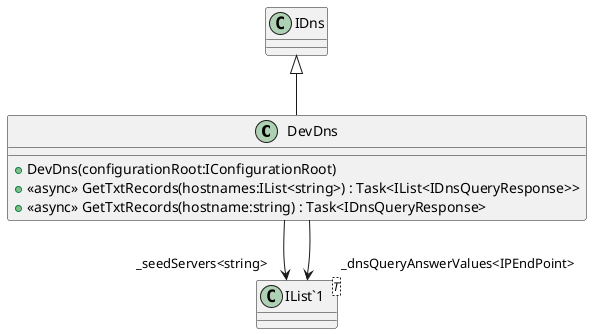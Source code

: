 @startuml
class DevDns {
    + DevDns(configurationRoot:IConfigurationRoot)
    + <<async>> GetTxtRecords(hostnames:IList<string>) : Task<IList<IDnsQueryResponse>>
    + <<async>> GetTxtRecords(hostname:string) : Task<IDnsQueryResponse>
}
class "IList`1"<T> {
}
IDns <|-- DevDns
DevDns --> "_seedServers<string>" "IList`1"
DevDns --> "_dnsQueryAnswerValues<IPEndPoint>" "IList`1"
@enduml
